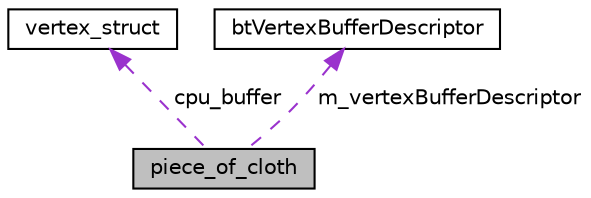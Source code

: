 digraph "piece_of_cloth"
{
  edge [fontname="Helvetica",fontsize="10",labelfontname="Helvetica",labelfontsize="10"];
  node [fontname="Helvetica",fontsize="10",shape=record];
  Node1 [label="piece_of_cloth",height=0.2,width=0.4,color="black", fillcolor="grey75", style="filled", fontcolor="black"];
  Node2 -> Node1 [dir="back",color="darkorchid3",fontsize="10",style="dashed",label=" cpu_buffer" ,fontname="Helvetica"];
  Node2 [label="vertex_struct",height=0.2,width=0.4,color="black", fillcolor="white", style="filled",URL="$structvertex__struct.html"];
  Node3 -> Node1 [dir="back",color="darkorchid3",fontsize="10",style="dashed",label=" m_vertexBufferDescriptor" ,fontname="Helvetica"];
  Node3 [label="btVertexBufferDescriptor",height=0.2,width=0.4,color="black", fillcolor="white", style="filled",URL="$classbt_vertex_buffer_descriptor.html"];
}
